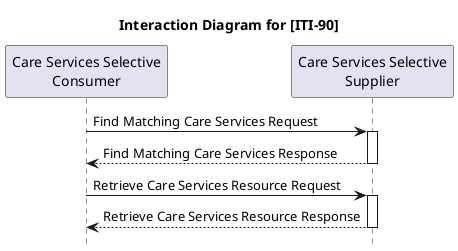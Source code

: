 @startuml
hide footbox

title Interaction Diagram for [ITI-90]

participant "Care Services Selective\nConsumer" as Client
participant "Care Services Selective\nSupplier" as Server

hide footbox
autoactivate on

Client -> Server : Find Matching Care Services Request
Server --> Client : Find Matching Care Services Response

Client -> Server : Retrieve Care Services Resource Request
Server --> Client : Retrieve Care Services Resource Response

@enduml
